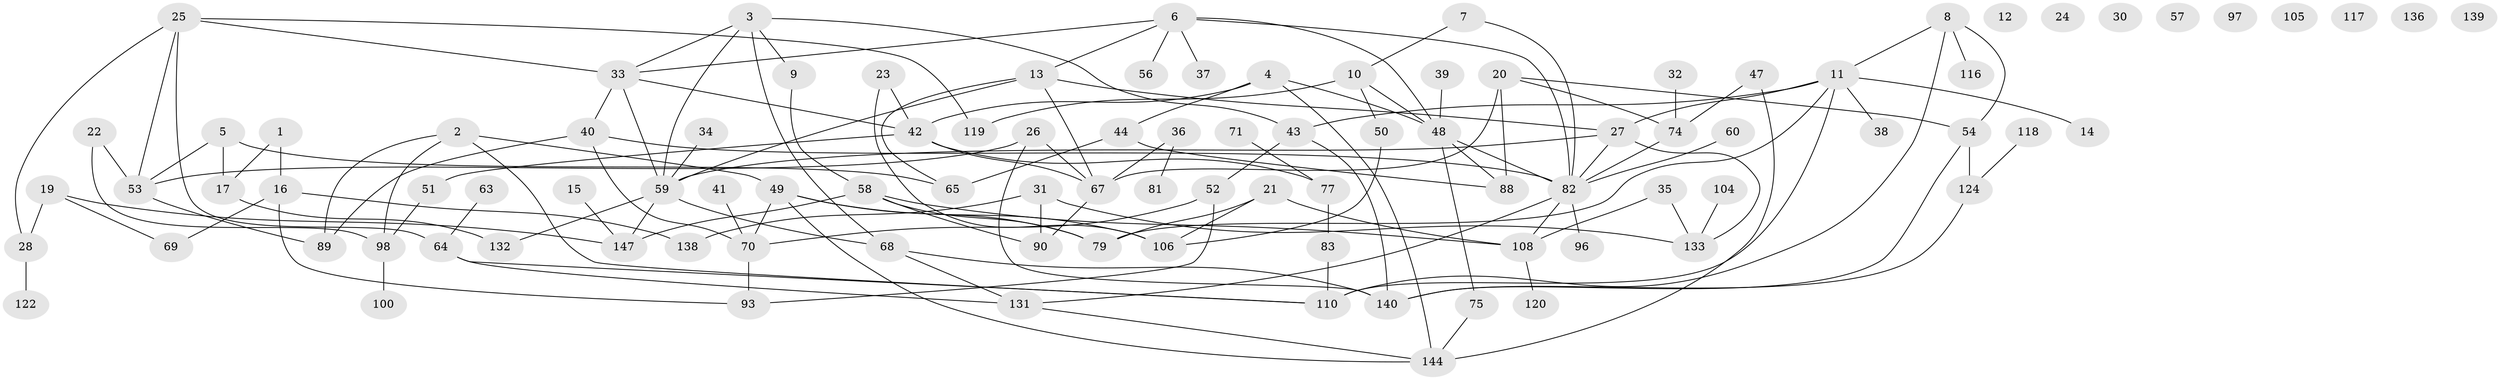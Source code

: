 // Generated by graph-tools (version 1.1) at 2025/23/03/03/25 07:23:25]
// undirected, 99 vertices, 144 edges
graph export_dot {
graph [start="1"]
  node [color=gray90,style=filled];
  1 [super="+18"];
  2;
  3 [super="+121"];
  4 [super="+72"];
  5 [super="+46"];
  6 [super="+137"];
  7 [super="+92"];
  8 [super="+84"];
  9;
  10 [super="+76"];
  11 [super="+86"];
  12;
  13 [super="+29"];
  14;
  15 [super="+127"];
  16 [super="+94"];
  17;
  19 [super="+114"];
  20;
  21;
  22;
  23;
  24;
  25 [super="+61"];
  26;
  27 [super="+73"];
  28 [super="+113"];
  30;
  31 [super="+103"];
  32;
  33 [super="+102"];
  34;
  35 [super="+126"];
  36 [super="+91"];
  37;
  38;
  39;
  40 [super="+45"];
  41;
  42 [super="+112"];
  43 [super="+145"];
  44 [super="+55"];
  47 [super="+134"];
  48 [super="+78"];
  49 [super="+66"];
  50;
  51;
  52;
  53 [super="+62"];
  54 [super="+135"];
  56 [super="+99"];
  57;
  58 [super="+85"];
  59 [super="+101"];
  60;
  63;
  64;
  65 [super="+80"];
  67 [super="+95"];
  68 [super="+129"];
  69;
  70;
  71;
  74 [super="+130"];
  75;
  77;
  79 [super="+111"];
  81;
  82 [super="+87"];
  83;
  88;
  89 [super="+107"];
  90;
  93;
  96;
  97;
  98 [super="+128"];
  100;
  104;
  105;
  106 [super="+109"];
  108 [super="+125"];
  110 [super="+115"];
  116 [super="+123"];
  117;
  118;
  119;
  120 [super="+143"];
  122;
  124;
  131;
  132;
  133 [super="+142"];
  136;
  138;
  139;
  140 [super="+141"];
  144 [super="+146"];
  147;
  1 -- 17;
  1 -- 16;
  2 -- 98;
  2 -- 110;
  2 -- 49;
  2 -- 89;
  3 -- 33;
  3 -- 68;
  3 -- 9;
  3 -- 43;
  3 -- 59;
  4 -- 48;
  4 -- 42;
  4 -- 144;
  4 -- 44;
  5 -- 65;
  5 -- 17;
  5 -- 53;
  6 -- 37;
  6 -- 48;
  6 -- 56;
  6 -- 13;
  6 -- 33;
  6 -- 82;
  7 -- 82;
  7 -- 10;
  8 -- 116;
  8 -- 54;
  8 -- 11;
  8 -- 110;
  9 -- 58;
  10 -- 48;
  10 -- 50;
  10 -- 119;
  11 -- 14;
  11 -- 110 [weight=2];
  11 -- 38;
  11 -- 27;
  11 -- 79;
  11 -- 43;
  13 -- 65 [weight=2];
  13 -- 27;
  13 -- 67;
  13 -- 59;
  15 -- 147;
  16 -- 69;
  16 -- 138;
  16 -- 93;
  17 -- 132;
  19 -- 69;
  19 -- 147;
  19 -- 28;
  20 -- 54;
  20 -- 74;
  20 -- 88;
  20 -- 67;
  21 -- 106;
  21 -- 108;
  21 -- 79;
  22 -- 98;
  22 -- 53;
  23 -- 42;
  23 -- 106;
  25 -- 28;
  25 -- 53;
  25 -- 119;
  25 -- 64;
  25 -- 33;
  26 -- 67;
  26 -- 140;
  26 -- 53;
  27 -- 133;
  27 -- 59;
  27 -- 82;
  28 -- 122;
  31 -- 90;
  31 -- 133;
  31 -- 138;
  32 -- 74;
  33 -- 42;
  33 -- 40 [weight=2];
  33 -- 59;
  34 -- 59;
  35 -- 108;
  35 -- 133;
  36 -- 67;
  36 -- 81;
  39 -- 48;
  40 -- 70;
  40 -- 89;
  40 -- 82;
  41 -- 70;
  42 -- 51;
  42 -- 67;
  42 -- 77;
  43 -- 52;
  43 -- 140;
  44 -- 65;
  44 -- 88;
  47 -- 74;
  47 -- 144;
  48 -- 82;
  48 -- 88;
  48 -- 75;
  49 -- 70;
  49 -- 79;
  49 -- 144;
  49 -- 106;
  50 -- 106;
  51 -- 98;
  52 -- 70;
  52 -- 93;
  53 -- 89;
  54 -- 140;
  54 -- 124;
  58 -- 90;
  58 -- 108;
  58 -- 79;
  58 -- 147;
  59 -- 68;
  59 -- 147;
  59 -- 132;
  60 -- 82;
  63 -- 64;
  64 -- 110;
  64 -- 131;
  67 -- 90;
  68 -- 131;
  68 -- 140;
  70 -- 93;
  71 -- 77;
  74 -- 82;
  75 -- 144;
  77 -- 83;
  82 -- 131;
  82 -- 96;
  82 -- 108;
  83 -- 110;
  98 -- 100;
  104 -- 133;
  108 -- 120;
  118 -- 124;
  124 -- 140;
  131 -- 144;
}
